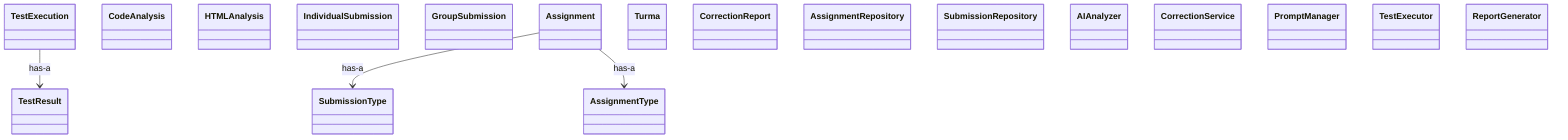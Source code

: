 classDiagram
    class AssignmentType
    class SubmissionType
    class TestResult
    class TestExecution
    class CodeAnalysis
    class HTMLAnalysis
    class IndividualSubmission
    class GroupSubmission
    class Assignment
    class Turma
    class CorrectionReport
    class AssignmentRepository
    class SubmissionRepository
    class AIAnalyzer
    class CorrectionService
    class PromptManager
    class TestExecutor
    class ReportGenerator
    TestExecution --> TestResult : has-a
    Assignment --> SubmissionType : has-a
    Assignment --> AssignmentType : has-a

%% Module: src/domain/models.py
%%   - AssignmentType
%%   - SubmissionType
%%   - TestResult
%%   - TestExecution
%%   - CodeAnalysis
%%   - HTMLAnalysis
%%   - IndividualSubmission
%%   - GroupSubmission
%%   - Assignment
%%   - Turma
%%   - CorrectionReport
%% Module: src/repositories/assignment_repository.py
%%   - AssignmentRepository
%% Module: src/repositories/submission_repository.py
%%   - SubmissionRepository
%% Module: src/services/ai_analyzer.py
%%   - AIAnalyzer
%% Module: src/services/correction_service.py
%%   - CorrectionService
%% Module: src/services/prompt_manager.py
%%   - PromptManager
%% Module: src/services/test_executor.py
%%   - TestExecutor
%% Module: src/utils/report_generator.py
%%   - ReportGenerator